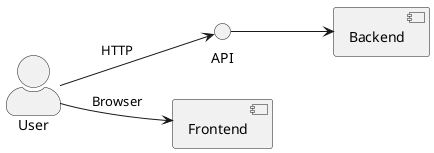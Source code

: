@startuml
left to right direction
interface API as api
component Frontend as frontend
component Backend as backend
skinparam actorStyle awesome
:User: --> api: HTTP
:User: --> frontend: Browser
api --> backend

@enduml